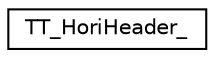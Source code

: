 digraph "Graphical Class Hierarchy"
{
 // LATEX_PDF_SIZE
  edge [fontname="Helvetica",fontsize="10",labelfontname="Helvetica",labelfontsize="10"];
  node [fontname="Helvetica",fontsize="10",shape=record];
  rankdir="LR";
  Node0 [label="TT_HoriHeader_",height=0.2,width=0.4,color="black", fillcolor="white", style="filled",URL="$d5/d9c/structTT__HoriHeader__.html",tooltip=" "];
}
